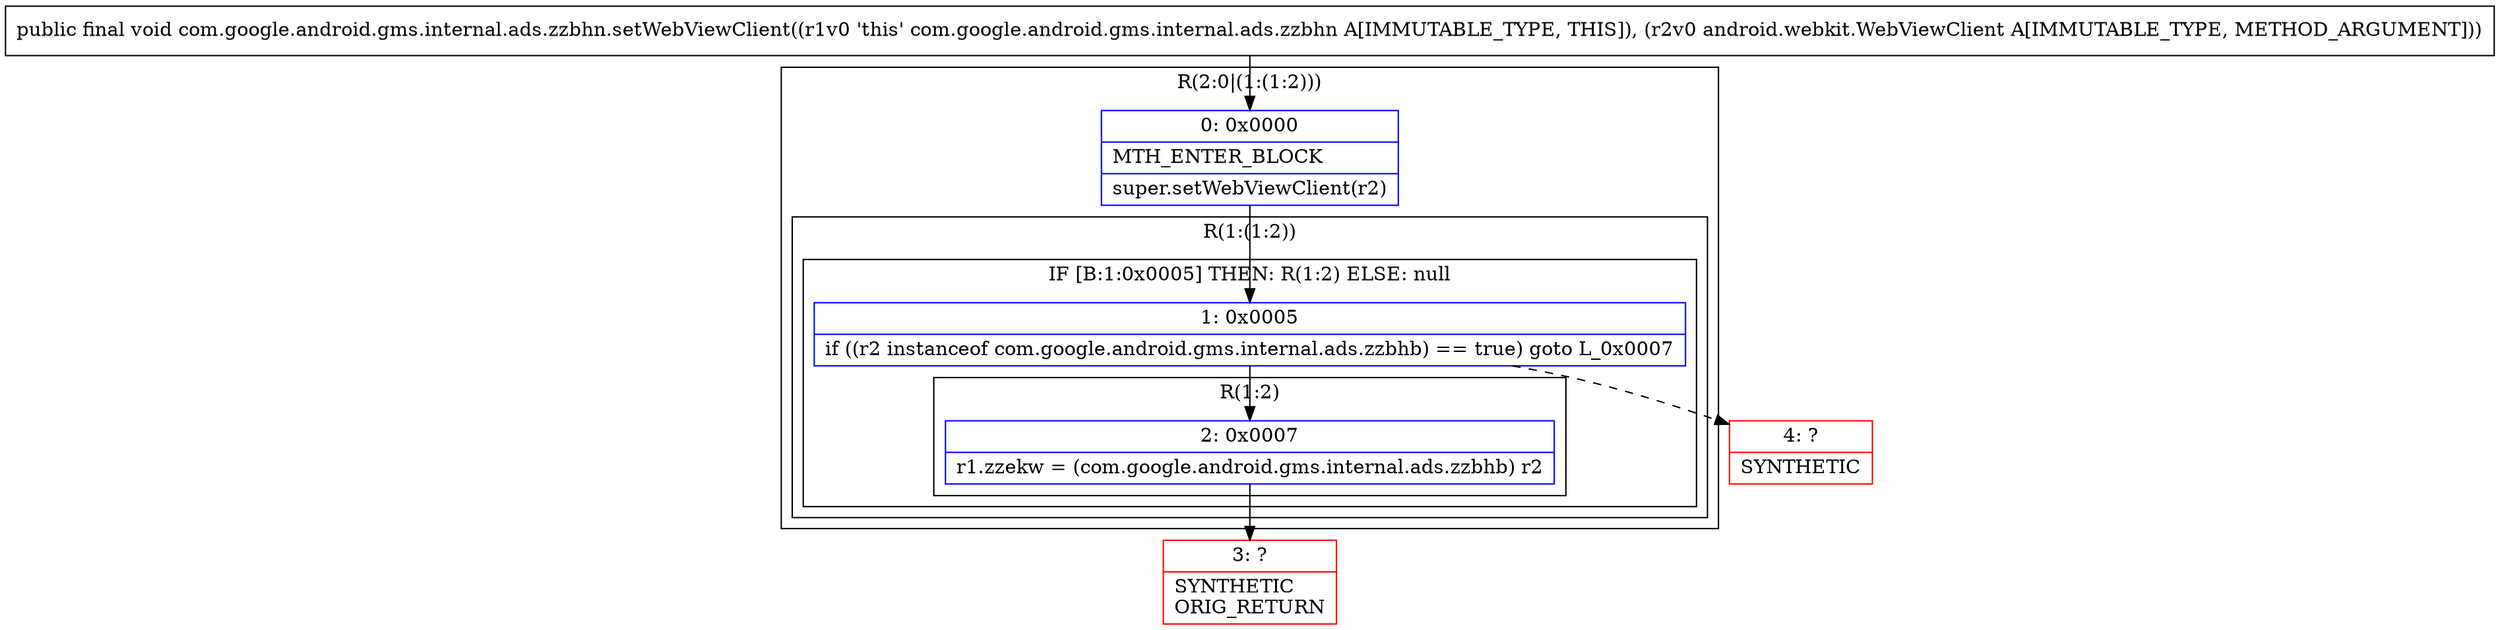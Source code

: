 digraph "CFG forcom.google.android.gms.internal.ads.zzbhn.setWebViewClient(Landroid\/webkit\/WebViewClient;)V" {
subgraph cluster_Region_1663032671 {
label = "R(2:0|(1:(1:2)))";
node [shape=record,color=blue];
Node_0 [shape=record,label="{0\:\ 0x0000|MTH_ENTER_BLOCK\l|super.setWebViewClient(r2)\l}"];
subgraph cluster_Region_1014534932 {
label = "R(1:(1:2))";
node [shape=record,color=blue];
subgraph cluster_IfRegion_428013061 {
label = "IF [B:1:0x0005] THEN: R(1:2) ELSE: null";
node [shape=record,color=blue];
Node_1 [shape=record,label="{1\:\ 0x0005|if ((r2 instanceof com.google.android.gms.internal.ads.zzbhb) == true) goto L_0x0007\l}"];
subgraph cluster_Region_649762964 {
label = "R(1:2)";
node [shape=record,color=blue];
Node_2 [shape=record,label="{2\:\ 0x0007|r1.zzekw = (com.google.android.gms.internal.ads.zzbhb) r2\l}"];
}
}
}
}
Node_3 [shape=record,color=red,label="{3\:\ ?|SYNTHETIC\lORIG_RETURN\l}"];
Node_4 [shape=record,color=red,label="{4\:\ ?|SYNTHETIC\l}"];
MethodNode[shape=record,label="{public final void com.google.android.gms.internal.ads.zzbhn.setWebViewClient((r1v0 'this' com.google.android.gms.internal.ads.zzbhn A[IMMUTABLE_TYPE, THIS]), (r2v0 android.webkit.WebViewClient A[IMMUTABLE_TYPE, METHOD_ARGUMENT])) }"];
MethodNode -> Node_0;
Node_0 -> Node_1;
Node_1 -> Node_2;
Node_1 -> Node_4[style=dashed];
Node_2 -> Node_3;
}

